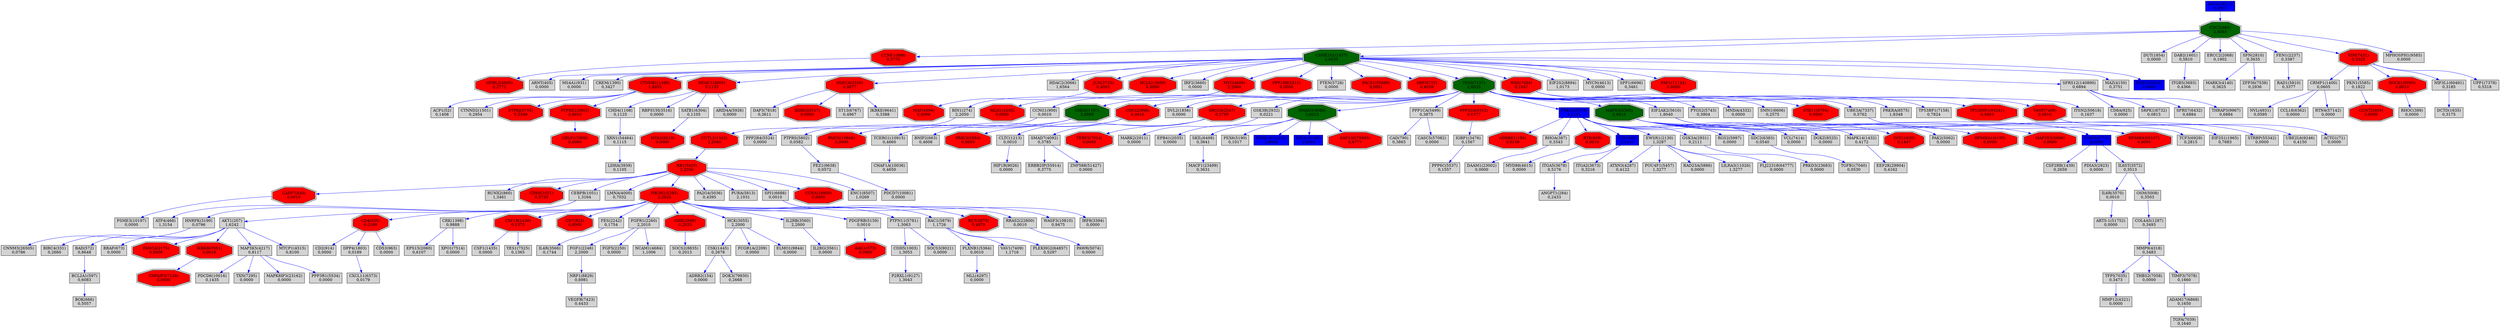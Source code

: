 digraph total_ans {
N_0 [shape = box, style = filled, fillcolor = lightgray, label = "ACTG1(71)\n0,0000"];
N_1 [shape = box, style = filled, fillcolor = lightgray, label = "ADRB2(154)\n0,0000"];
N_2 [shape = doubleoctagon, style = filled, fillcolor = red, label = "ADRBK1(156)\n0,0158"];
N_3 [shape = box, style = filled, fillcolor = lightgray, label = "AKT1(207)\n1,6242"];
N_4 [shape = box, style = filled, fillcolor = lightgray, label = "BIN1(274)\n2,2050"];
N_5 [shape = box, style = filled, fillcolor = lightgray, label = "ANGPT1(284)\n0,2433"];
N_6 [shape = box, style = filled, fillcolor = lightgray, label = "BIRC4(331)\n0,2660"];
N_7 [shape = box, style = filled, fillcolor = lightgray, label = "RHOA(387)\n0,3343"];
N_8 [shape = box, style = filled, fillcolor = lightgray, label = "RHOC(389)\n0,0000"];
N_9 [shape = box, style = filled, fillcolor = lightgray, label = "ARNT(405)\n0,0000"];
N_10 [shape = doubleoctagon, style = filled, fillcolor = red, label = "BAG1(573)\n0,0000"];
N_11 [shape = box, style = filled, fillcolor = lightgray, label = "BAD(572)\n0,8648"];
N_12 [shape = box, style = filled, fillcolor = lightgray, label = "BCL2A1(597)\n0,6083"];
N_13 [shape = box, style = filled, fillcolor = lightgray, label = "BNIP2(663)\n0,4608"];
N_14 [shape = box, style = filled, fillcolor = lightgray, label = "BRAF(673)\n0,0000"];
N_15 [shape = doubleoctagon, style = filled, fillcolor = red, label = "BTK(695)\n0,0010"];
N_16 [shape = box, style = filled, fillcolor = lightgray, label = "CAD(790)\n0,3865"];
N_17 [shape = doubleoctagon, style = filled, fillcolor = red, label = "CASP7(840)\n0,0010"];
N_18 [shape = box, style = filled, fillcolor = lightgray, label = "RUNX2(860)\n1,3461"];
N_19 [shape = box, style = filled, fillcolor = lightgray, label = "CD2(914)\n0,0000"];
N_20 [shape = doubleoctagon, style = filled, fillcolor = red, label = "CD4(920)\n0,0199"];
N_21 [shape = box, style = filled, fillcolor = lightgray, label = "CD8A(925)\n0,0000"];
N_22 [shape = box, style = filled, fillcolor = blue, label = "CD9(928)\n2,2141"];
N_23 [shape = box, style = filled, fillcolor = lightgray, label = "MS4A1(931)\n0,0000"];
N_24 [shape = doubleoctagon, style = filled, fillcolor = red, label = "CCNE1(898)\n0,5770"];
N_25 [shape = doubleoctagon, style = filled, fillcolor = darkgreen, label = "CDC2(983)\n2,6045"];
N_26 [shape = box, style = filled, fillcolor = lightgray, label = "CCNG1(900)\n0,0010"];
N_27 [shape = doubleoctagon, style = filled, fillcolor = red, label = "CDK6(1021)\n0,5735"];
N_28 [shape = doubleoctagon, style = filled, fillcolor = red, label = "CCNT2(905)\n0,0000"];
N_29 [shape = box, style = filled, fillcolor = lightgray, label = "CEBPB(1051)\n1,3164"];
N_30 [shape = box, style = filled, fillcolor = lightgray, label = "ATF4(468)\n1,3154"];
N_31 [shape = doubleoctagon, style = filled, fillcolor = darkgreen, label = "CHD3(1107)\n2,6005"];
N_32 [shape = box, style = filled, fillcolor = lightgray, label = "CLTC(1213)\n0,0010"];
N_33 [shape = box, style = filled, fillcolor = lightgray, label = "CREM(1390)\n0,3427"];
N_34 [shape = box, style = filled, fillcolor = lightgray, label = "CRK(1398)\n0,9888"];
N_35 [shape = box, style = filled, fillcolor = lightgray, label = "CSF1(1435)\n0,0000"];
N_36 [shape = doubleoctagon, style = filled, fillcolor = red, label = "CSF1R(1436)\n0,1375"];
N_37 [shape = box, style = filled, fillcolor = lightgray, label = "CSF2RB(1439)\n0,2659"];
N_38 [shape = box, style = filled, fillcolor = lightgray, label = "CSK(1445)\n0,2678"];
N_39 [shape = box, style = filled, fillcolor = lightgray, label = "CDH5(1003)\n1,3053"];
N_40 [shape = doubleoctagon, style = filled, fillcolor = darkgreen, label = "CSNK2A1(1457)\n2,6035"];
N_41 [shape = box, style = filled, fillcolor = lightgray, label = "MAPK14(1432)\n0,4172"];
N_42 [shape = doubleoctagon, style = filled, fillcolor = red, label = "CDC42(998)\n0,4618"];
N_43 [shape = box, style = filled, fillcolor = lightgray, label = "ACP1(52)\n0,1408"];
N_44 [shape = doubleoctagon, style = filled, fillcolor = red, label = "CTNNB1(1499)\n1,4935"];
N_45 [shape = box, style = filled, fillcolor = lightgray, label = "CTNND2(1501)\n0,2954"];
N_46 [shape = doubleoctagon, style = filled, fillcolor = red, label = "CD7(924)\n0,0000"];
N_47 [shape = box, style = filled, fillcolor = lightgray, label = "COL4A5(1287)\n0,3493"];
N_48 [shape = box, style = filled, fillcolor = lightgray, label = "DCTD(1635)\n0,3175"];
N_49 [shape = box, style = filled, fillcolor = lightgray, label = "DPP4(1803)\n0,0189"];
N_50 [shape = box, style = filled, fillcolor = lightgray, label = "CRMP1(1400)\n0,0605"];
N_51 [shape = box, style = filled, fillcolor = lightgray, label = "DUT(1854)\n0,0000"];
N_52 [shape = box, style = filled, fillcolor = lightgray, label = "DVL2(1856)\n0,0000"];
N_53 [shape = box, style = filled, fillcolor = lightgray, label = "DAB2(1601)\n0,5810"];
N_54 [shape = box, style = filled, fillcolor = lightgray, label = "EIF2S1(1965)\n0,7683"];
N_55 [shape = box, style = filled, fillcolor = lightgray, label = "CHD4(1108)\n0,1125"];
N_56 [shape = box, style = filled, fillcolor = lightgray, label = "EPB41(2035)\n0,0000"];
N_57 [shape = box, style = filled, fillcolor = lightgray, label = "EPS15(2060)\n0,6107"];
N_58 [shape = box, style = filled, fillcolor = lightgray, label = "ERCC2(2068)\n0,1902"];
N_59 [shape = box, style = filled, fillcolor = lightgray, label = "EWSR1(2130)\n1,3287"];
N_60 [shape = doubleoctagon, style = filled, fillcolor = red, label = "FANCA(2175)\n0,0000"];
N_61 [shape = box, style = filled, fillcolor = lightgray, label = "FCGR1A(2209)\n0,0000"];
N_62 [shape = box, style = filled, fillcolor = lightgray, label = "FES(2242)\n0,1754"];
N_63 [shape = box, style = filled, fillcolor = lightgray, label = "FGF1(2246)\n2,2000"];
N_64 [shape = box, style = filled, fillcolor = lightgray, label = "FGFR1(2260)\n2,2010"];
N_65 [shape = box, style = filled, fillcolor = lightgray, label = "FGF5(2250)\n0,0000"];
N_66 [shape = doubleoctagon, style = filled, fillcolor = red, label = "XRCC6(2547)\n0,3795"];
N_67 [shape = box, style = filled, fillcolor = lightgray, label = "CD53(963)\n0,0000"];
N_68 [shape = doubleoctagon, style = filled, fillcolor = red, label = "GHR(2690)\n0,2023"];
N_69 [shape = box, style = filled, fillcolor = lightgray, label = "SFN(2810)\n0,3635"];
N_70 [shape = box, style = filled, fillcolor = lightgray, label = "MARK2(2011)\n0,0000"];
N_71 [shape = box, style = filled, fillcolor = lightgray, label = "GSK3B(2932)\n0,0221"];
N_72 [shape = box, style = filled, fillcolor = lightgray, label = "PDIA3(2923)\n0,0000"];
N_73 [shape = box, style = filled, fillcolor = lightgray, label = "HCK(3055)\n2,2000"];
N_74 [shape = doubleoctagon, style = filled, fillcolor = red, label = "HDAC1(3065)\n0,1135"];
N_75 [shape = doubleoctagon, style = filled, fillcolor = red, label = "CUTL1(1523)\n2,2040"];
N_76 [shape = box, style = filled, fillcolor = lightgray, label = "FEN1(2237)\n0,3387"];
N_77 [shape = box, style = filled, fillcolor = lightgray, label = "HNRPK(3190)\n0,0796"];
N_78 [shape = box, style = filled, fillcolor = lightgray, label = "GSK3A(2931)\n0,2111"];
N_79 [shape = doubleoctagon, style = filled, fillcolor = red, label = "HSPCA(3320)\n0,4977"];
N_80 [shape = box, style = filled, fillcolor = lightgray, label = "HDAC2(3066)\n1,6564"];
N_81 [shape = doubleoctagon, style = filled, fillcolor = red, label = "IKBKB(3551)\n0,0010"];
N_82 [shape = box, style = filled, fillcolor = lightgray, label = "IL2RB(3560)\n2,2000"];
N_83 [shape = box, style = filled, fillcolor = lightgray, label = "IL2RG(3561)\n0,0000"];
N_84 [shape = box, style = filled, fillcolor = lightgray, label = "IL6R(3570)\n0,0010"];
N_85 [shape = box, style = filled, fillcolor = lightgray, label = "IL6ST(3572)\n0,3513"];
N_86 [shape = box, style = filled, fillcolor = lightgray, label = "IL4R(3566)\n0,1744"];
N_87 [shape = box, style = filled, fillcolor = lightgray, label = "IRF8(3394)\n0,0000"];
N_88 [shape = box, style = filled, fillcolor = lightgray, label = "ITGA5(3678)\n0,5176"];
N_89 [shape = box, style = filled, fillcolor = lightgray, label = "ITGA2(3673)\n0,3216"];
N_90 [shape = box, style = filled, fillcolor = lightgray, label = "ITGB5(3693)\n0,4366"];
N_91 [shape = doubleoctagon, style = filled, fillcolor = red, label = "JUN(3725)\n0,4501"];
N_92 [shape = box, style = filled, fillcolor = lightgray, label = "LDHA(3939)\n0,1105"];
N_93 [shape = box, style = filled, fillcolor = lightgray, label = "LMNA(4000)\n0,7032"];
N_94 [shape = doubleoctagon, style = filled, fillcolor = red, label = "HCLS1(3059)\n0,0000"];
N_95 [shape = doubleoctagon, style = filled, fillcolor = darkgreen, label = "SMAD3(4088)\n2,6015"];
N_96 [shape = box, style = filled, fillcolor = lightgray, label = "SMAD7(4092)\n0,3785"];
N_97 [shape = doubleoctagon, style = filled, fillcolor = red, label = "MAF(4094)\n0,0000"];
N_98 [shape = doubleoctagon, style = filled, fillcolor = red, label = "DCC(1630)\n0,1447"];
N_99 [shape = box, style = filled, fillcolor = lightgray, label = "BOK(666)\n0,5057"];
N_100 [shape = box, style = filled, fillcolor = lightgray, label = "MAP3K5(4217)\n0,8117"];
N_101 [shape = box, style = filled, fillcolor = lightgray, label = "IGBP1(3476)\n0,1567"];
N_102 [shape = box, style = filled, fillcolor = lightgray, label = "MLL(4297)\n0,0000"];
N_103 [shape = box, style = filled, fillcolor = lightgray, label = "MMP9(4318)\n0,3483"];
N_104 [shape = doubleoctagon, style = filled, fillcolor = red, label = "MLH1(4292)\n0,0000"];
N_105 [shape = doubleoctagon, style = filled, fillcolor = red, label = "MYBL2(4605)\n0,2772"];
N_106 [shape = box, style = filled, fillcolor = lightgray, label = "MYD88(4615)\n0,0000"];
N_107 [shape = box, style = filled, fillcolor = lightgray, label = "NCAM1(4684)\n1,1006"];
N_108 [shape = box, style = filled, fillcolor = lightgray, label = "IRF2(3660)\n0,0000"];
N_109 [shape = doubleoctagon, style = filled, fillcolor = red, label = "MYC(4609)\n2,2060"];
N_110 [shape = box, style = filled, fillcolor = lightgray, label = "RBPSUH(3516)\n0,0000"];
N_111 [shape = box, style = filled, fillcolor = lightgray, label = "PAK2(5062)\n0,0000"];
N_112 [shape = box, style = filled, fillcolor = lightgray, label = "PAWR(5074)\n0,0000"];
N_113 [shape = box, style = filled, fillcolor = lightgray, label = "PDGFRB(5159)\n0,0010"];
N_114 [shape = doubleoctagon, style = filled, fillcolor = red, label = "PIK3R1(5295)\n2,2020"];
N_115 [shape = box, style = filled, fillcolor = lightgray, label = "MARK3(4140)\n0,3625"];
N_116 [shape = box, style = filled, fillcolor = lightgray, label = "MMP12(4321)\n0,0000"];
N_117 [shape = box, style = filled, fillcolor = lightgray, label = "PPP1CA(5499)\n0,3875"];
N_118 [shape = doubleoctagon, style = filled, fillcolor = red, label = "PPP2CA(5515)\n0,1577"];
N_119 [shape = doubleoctagon, style = filled, fillcolor = red, label = "PPP1R8(5511)\n0,0000"];
N_120 [shape = box, style = filled, fillcolor = blue, label = "PRKCA(5578)\n2,2151"];
N_121 [shape = box, style = filled, fillcolor = lightgray, label = "PA2G4(5036)\n0,4395"];
N_122 [shape = box, style = filled, fillcolor = lightgray, label = "PKN1(5585)\n0,1822"];
N_123 [shape = doubleoctagon, style = filled, fillcolor = darkgreen, label = "MAPK3(5595)\n2,6015"];
N_124 [shape = doubleoctagon, style = filled, fillcolor = red, label = "PRKCI(5584)\n0,0000"];
N_125 [shape = box, style = filled, fillcolor = lightgray, label = "EIF2AK2(5610)\n1,8040"];
N_126 [shape = box, style = filled, fillcolor = lightgray, label = "ATXN3(4287)\n0,4122"];
N_127 [shape = box, style = filled, fillcolor = lightgray, label = "PTGS2(5743)\n0,3904"];
N_128 [shape = doubleoctagon, style = filled, fillcolor = red, label = "GRLF1(2909)\n0,0000"];
N_129 [shape = box, style = filled, fillcolor = lightgray, label = "PURA(5813)\n2,1031"];
N_130 [shape = box, style = filled, fillcolor = lightgray, label = "PTPN11(5781)\n1,3063"];
N_131 [shape = box, style = filled, fillcolor = lightgray, label = "PTEN(5728)\n0,0000"];
N_132 [shape = box, style = filled, fillcolor = lightgray, label = "RAC1(5879)\n1,1726"];
N_133 [shape = box, style = filled, fillcolor = lightgray, label = "PLXNB1(5364)\n0,0010"];
N_134 [shape = box, style = filled, fillcolor = lightgray, label = "RAD1(5810)\n0,3377"];
N_135 [shape = doubleoctagon, style = filled, fillcolor = red, label = "RB1(5925)\n2,2030"];
N_136 [shape = box, style = filled, fillcolor = lightgray, label = "MNDA(4332)\n0,0000"];
N_137 [shape = doubleoctagon, style = filled, fillcolor = red, label = "RET(5979)\n0,4979"];
N_138 [shape = box, style = filled, fillcolor = lightgray, label = "POU4F1(5457)\n1,3277"];
N_139 [shape = doubleoctagon, style = filled, fillcolor = red, label = "ROCK1(6093)\n0,0010"];
N_140 [shape = box, style = filled, fillcolor = lightgray, label = "NVL(4931)\n0,0595"];
N_141 [shape = box, style = filled, fillcolor = lightgray, label = "RAD23A(5886)\n0,0000"];
N_142 [shape = doubleoctagon, style = filled, fillcolor = red, label = "RPS6KA1(6195)\n0,0000"];
N_143 [shape = doubleoctagon, style = filled, fillcolor = red, label = "MAP2K3(5606)\n0,0000"];
N_144 [shape = box, style = filled, fillcolor = lightgray, label = "SATB1(6304)\n0,1105"];
N_145 [shape = box, style = filled, fillcolor = lightgray, label = "RGS2(5997)\n0,0000"];
N_146 [shape = doubleoctagon, style = filled, fillcolor = red, label = "PACS1(55690)\n0,0001"];
N_147 [shape = doubleoctagon, style = filled, fillcolor = red, label = "PTPRJ(5795)\n0,2349"];
N_148 [shape = box, style = filled, fillcolor = lightgray, label = "SDC2(6383)\n0,0540"];
N_149 [shape = box, style = filled, fillcolor = lightgray, label = "SKIL(6498)\n0,3641"];
N_150 [shape = box, style = filled, fillcolor = lightgray, label = "SMN1(6606)\n0,2575"];
N_151 [shape = box, style = filled, fillcolor = lightgray, label = "SPI1(6688)\n0,0010"];
N_152 [shape = doubleoctagon, style = filled, fillcolor = red, label = "SRF(6722)\n0,4059"];
N_153 [shape = box, style = filled, fillcolor = lightgray, label = "SRPK1(6732)\n0,0815"];
N_154 [shape = box, style = filled, fillcolor = blue, label = "STAT3(6774)\n2,6005"];
N_155 [shape = doubleoctagon, style = filled, fillcolor = red, label = "RPS6KA3(6197)\n0,0000"];
N_156 [shape = doubleoctagon, style = filled, fillcolor = red, label = "STK11(6794)\n0,0000"];
N_157 [shape = box, style = filled, fillcolor = lightgray, label = "TCF3(6929)\n0,2815"];
N_158 [shape = doubleoctagon, style = filled, fillcolor = red, label = "TERF2(7014)\n0,0000"];
N_159 [shape = box, style = filled, fillcolor = lightgray, label = "ADAM17(6868)\n0,1650"];
N_160 [shape = box, style = filled, fillcolor = lightgray, label = "TGFA(7039)\n0,1640"];
N_161 [shape = box, style = filled, fillcolor = lightgray, label = "TGFB1(7040)\n0,0530"];
N_162 [shape = box, style = filled, fillcolor = lightgray, label = "TFPI(7035)\n0,3473"];
N_163 [shape = box, style = filled, fillcolor = lightgray, label = "THBS2(7058)\n0,0000"];
N_164 [shape = box, style = filled, fillcolor = lightgray, label = "CCL18(6362)\n0,0000"];
N_165 [shape = doubleoctagon, style = filled, fillcolor = red, label = "TNFAIP3(7128)\n0,0000"];
N_166 [shape = doubleoctagon, style = filled, fillcolor = darkgreen, label = "TP53(7157)\n2,6025"];
N_167 [shape = box, style = filled, fillcolor = lightgray, label = "UBE3A(7337)\n0,5762"];
N_168 [shape = doubleoctagon, style = filled, fillcolor = red, label = "VASP(7408)\n0,0010"];
N_169 [shape = box, style = filled, fillcolor = lightgray, label = "VEGFB(7423)\n0,4433"];
N_170 [shape = doubleoctagon, style = filled, fillcolor = red, label = "VIM(7431)\n0,5328"];
N_171 [shape = doubleoctagon, style = filled, fillcolor = red, label = "WAS(7454)\n0,1647"];
N_172 [shape = box, style = filled, fillcolor = lightgray, label = "XPO1(7514)\n0,0000"];
N_173 [shape = box, style = filled, fillcolor = lightgray, label = "VAV1(7409)\n1,1716"];
N_174 [shape = box, style = filled, fillcolor = lightgray, label = "YES1(7525)\n0,1365"];
N_175 [shape = box, style = filled, fillcolor = lightgray, label = "DAP3(7818)\n0,3611"];
N_176 [shape = box, style = filled, fillcolor = lightgray, label = "ZFP36(7538)\n0,2936"];
N_177 [shape = box, style = filled, fillcolor = lightgray, label = "SFRS7(6432)\n0,6884"];
N_178 [shape = box, style = filled, fillcolor = lightgray, label = "VCL(7414)\n0,0000"];
N_179 [shape = box, style = filled, fillcolor = lightgray, label = "PTPRS(5802)\n0,0582"];
N_180 [shape = doubleoctagon, style = filled, fillcolor = red, label = "IKBKG(8517)\n0,0000"];
N_181 [shape = box, style = filled, fillcolor = lightgray, label = "PRKRA(8575)\n1,8348"];
N_182 [shape = box, style = filled, fillcolor = lightgray, label = "NRP1(8829)\n0,6981"];
N_183 [shape = box, style = filled, fillcolor = lightgray, label = "ARID4A(5926)\n0,0000"];
N_184 [shape = doubleoctagon, style = filled, fillcolor = red, label = "CCNA1(8900)\n0,0000"];
N_185 [shape = box, style = filled, fillcolor = lightgray, label = "SOCS2(8835)\n0,2013"];
N_186 [shape = box, style = filled, fillcolor = lightgray, label = "EIF2S2(8894)\n1,0173"];
N_187 [shape = box, style = filled, fillcolor = lightgray, label = "MYCN(4613)\n0,0000"];
N_188 [shape = box, style = filled, fillcolor = blue, label = "LATS1(9113)\n6,2913"];
N_189 [shape = box, style = filled, fillcolor = lightgray, label = "OSM(5008)\n0,3503"];
N_190 [shape = box, style = filled, fillcolor = lightgray, label = "SPP1(6696)\n0,3461"];
N_191 [shape = box, style = filled, fillcolor = lightgray, label = "ST13(6767)\n0,4967"];
N_192 [shape = box, style = filled, fillcolor = lightgray, label = "FEZ1(9638)\n0,0572"];
N_193 [shape = box, style = filled, fillcolor = lightgray, label = "TP53BP1(7158)\n0,7824"];
N_194 [shape = box, style = filled, fillcolor = lightgray, label = "UBE2L6(9246)\n0,4150"];
N_195 [shape = box, style = filled, fillcolor = lightgray, label = "IKBKE(9641)\n0,3388"];
N_196 [shape = box, style = filled, fillcolor = lightgray, label = "PDCD6(10016)\n0,1435"];
N_197 [shape = box, style = filled, fillcolor = lightgray, label = "DGKZ(8525)\n0,0000"];
N_198 [shape = box, style = filled, fillcolor = lightgray, label = "CHAF1A(10036)\n0,4650"];
N_199 [shape = box, style = filled, fillcolor = lightgray, label = "PSME3(10197)\n0,0000"];
N_200 [shape = doubleoctagon, style = filled, fillcolor = red, label = "PAICS(10606)\n0,0000"];
N_201 [shape = box, style = filled, fillcolor = lightgray, label = "TXN(7295)\n0,0000"];
N_202 [shape = box, style = filled, fillcolor = lightgray, label = "TCERG1(10915)\n0,4660"];
N_203 [shape = doubleoctagon, style = filled, fillcolor = red, label = "FAF1(11124)\n0,0000"];
N_204 [shape = doubleoctagon, style = filled, fillcolor = red, label = "MTA2(9219)\n0,0000"];
N_205 [shape = box, style = filled, fillcolor = lightgray, label = "MAPK8IP3(23162)\n0,0000"];
N_206 [shape = box, style = filled, fillcolor = lightgray, label = "MACF1(23499)\n0,3631"];
N_207 [shape = doubleoctagon, style = filled, fillcolor = red, label = "PTPRZ1(5803)\n0,0010"];
N_208 [shape = box, style = filled, fillcolor = lightgray, label = "ITSN2(50618)\n0,1637"];
N_209 [shape = box, style = filled, fillcolor = lightgray, label = "RRAS2(22800)\n0,0010"];
N_210 [shape = box, style = filled, fillcolor = lightgray, label = "XRN1(54464)\n0,1115"];
N_211 [shape = box, style = filled, fillcolor = lightgray, label = "PDCD7(10081)\n0,0000"];
N_212 [shape = box, style = filled, fillcolor = lightgray, label = "PEX6(5190)\n0,1017"];
N_213 [shape = box, style = filled, fillcolor = lightgray, label = "ERBB2IP(55914)\n0,3775"];
N_214 [shape = box, style = filled, fillcolor = blue, label = "SFRS16(11129)\n2,6005"];
N_215 [shape = box, style = filled, fillcolor = lightgray, label = "NIF3L1(60491)\n0,3185"];
N_216 [shape = box, style = filled, fillcolor = lightgray, label = "RTN4(57142)\n0,0000"];
N_217 [shape = box, style = filled, fillcolor = lightgray, label = "CASC5(57082)\n0,0000"];
N_218 [shape = box, style = filled, fillcolor = lightgray, label = "THRAP3(9967)\n0,6884"];
N_219 [shape = box, style = filled, fillcolor = lightgray, label = "SFRS12(140890)\n0,6894"];
N_220 [shape = box, style = filled, fillcolor = lightgray, label = "DOK3(79930)\n0,2668"];
N_221 [shape = box, style = filled, fillcolor = lightgray, label = "HIP1R(9026)\n0,0000"];
N_222 [shape = box, style = filled, fillcolor = lightgray, label = "WASF3(10810)\n0,9475"];
N_223 [shape = box, style = filled, fillcolor = lightgray, label = "MTCP1(4515)\n0,8100"];
N_224 [shape = box, style = filled, fillcolor = lightgray, label = "DAAM1(23002)\n0,0000"];
N_225 [shape = box, style = filled, fillcolor = lightgray, label = "PLEKHG2(64857)\n0,5297"];
N_226 [shape = box, style = filled, fillcolor = lightgray, label = "ELMO1(9844)\n0,0000"];
N_227 [shape = box, style = filled, fillcolor = blue, label = "EBI3(10148)\n2,6005"];
N_228 [shape = box, style = filled, fillcolor = lightgray, label = "MPHOSPH1(9585)\n0,0000"];
N_229 [shape = box, style = filled, fillcolor = lightgray, label = "PPP2R4(5524)\n0,0000"];
N_230 [shape = box, style = filled, fillcolor = lightgray, label = "CXCL11(6373)\n0,0179"];
N_231 [shape = box, style = filled, fillcolor = lightgray, label = "SOCS3(9021)\n0,0000"];
N_232 [shape = box, style = filled, fillcolor = lightgray, label = "P2RXL1(9127)\n1,3043"];
N_233 [shape = box, style = filled, fillcolor = lightgray, label = "MAZ(4150)\n0,3751"];
N_234 [shape = box, style = filled, fillcolor = blue, label = "BDP1(55814)\n2,6005"];
N_235 [shape = box, style = filled, fillcolor = lightgray, label = "EEF2K(29904)\n0,4162"];
N_236 [shape = box, style = filled, fillcolor = lightgray, label = "LILRA3(11026)\n1,3277"];
N_237 [shape = box, style = filled, fillcolor = lightgray, label = "FLJ22318(64777)\n0,0000"];
N_238 [shape = box, style = filled, fillcolor = lightgray, label = "PPP3R1(5534)\n0,0000"];
N_239 [shape = box, style = filled, fillcolor = lightgray, label = "CNNM3(26505)\n0,0786"];
N_240 [shape = box, style = filled, fillcolor = lightgray, label = "PRKD3(23683)\n0,0000"];
N_241 [shape = box, style = filled, fillcolor = lightgray, label = "ARTS-1(51752)\n0,0000"];
N_242 [shape = box, style = filled, fillcolor = lightgray, label = "TIMP3(7078)\n0,1660"];
N_243 [shape = doubleoctagon, style = filled, fillcolor = red, label = "SAP130(79595)\n0,6777"];
N_244 [shape = box, style = filled, fillcolor = lightgray, label = "ZNF588(51427)\n0,0000"];
N_245 [shape = box, style = filled, fillcolor = lightgray, label = "PPP6C(5537)\n0,1557"];
N_246 [shape = box, style = filled, fillcolor = lightgray, label = "STRBP(55342)\n0,0000"];
N_247 [shape = box, style = filled, fillcolor = lightgray, label = "ENC1(8507)\n1,0269"];
N_248 [shape = doubleoctagon, style = filled, fillcolor = red, label = "TP53INP1(94241)\n0,3493"];
N_249 [shape = box, style = filled, fillcolor = lightgray, label = "UPP1(7378)\n0,5318"];
N_3 -> N_6 [ color = blue ];
N_3 -> N_11 [ color = blue ];
N_11 -> N_12 [ color = blue ];
N_3 -> N_14 [ color = blue ];
N_20 -> N_19 [ color = blue ];
N_25 -> N_24 [ color = blue ];
N_29 -> N_30 [ color = blue ];
N_36 -> N_35 [ color = blue ];
N_38 -> N_1 [ color = blue ];
N_40 -> N_9 [ color = blue ];
N_40 -> N_23 [ color = blue ];
N_25 -> N_40 [ color = blue ];
N_40 -> N_33 [ color = blue ];
N_42 -> N_13 [ color = blue ];
N_40 -> N_44 [ color = blue ];
N_44 -> N_43 [ color = blue ];
N_44 -> N_45 [ color = blue ];
N_20 -> N_49 [ color = blue ];
N_25 -> N_51 [ color = blue ];
N_25 -> N_53 [ color = blue ];
N_34 -> N_57 [ color = blue ];
N_25 -> N_58 [ color = blue ];
N_3 -> N_60 [ color = blue ];
N_64 -> N_63 [ color = blue ];
N_64 -> N_65 [ color = blue ];
N_66 -> N_32 [ color = blue ];
N_20 -> N_67 [ color = blue ];
N_25 -> N_69 [ color = blue ];
N_71 -> N_70 [ color = blue ];
N_73 -> N_38 [ color = blue ];
N_73 -> N_61 [ color = blue ];
N_40 -> N_74 [ color = blue ];
N_74 -> N_55 [ color = blue ];
N_4 -> N_75 [ color = blue ];
N_25 -> N_76 [ color = blue ];
N_29 -> N_77 [ color = blue ];
N_40 -> N_79 [ color = blue ];
N_40 -> N_80 [ color = blue ];
N_3 -> N_81 [ color = blue ];
N_82 -> N_83 [ color = blue ];
N_85 -> N_84 [ color = blue ];
N_62 -> N_86 [ color = blue ];
N_88 -> N_5 [ color = blue ];
N_22 -> N_88 [ color = blue ];
N_22 -> N_89 [ color = blue ];
N_53 -> N_90 [ color = blue ];
N_40 -> N_91 [ color = blue ];
N_40 -> N_94 [ color = blue ];
N_95 -> N_56 [ color = blue ];
N_66 -> N_96 [ color = blue ];
N_91 -> N_97 [ color = blue ];
N_12 -> N_99 [ color = blue ];
N_3 -> N_100 [ color = blue ];
N_47 -> N_103 [ color = blue ];
N_24 -> N_105 [ color = blue ];
N_15 -> N_106 [ color = blue ];
N_64 -> N_107 [ color = blue ];
N_40 -> N_108 [ color = blue ];
N_109 -> N_4 [ color = blue ];
N_40 -> N_109 [ color = blue ];
N_109 -> N_104 [ color = blue ];
N_74 -> N_110 [ color = blue ];
N_113 -> N_10 [ color = blue ];
N_114 -> N_3 [ color = blue ];
N_114 -> N_20 [ color = blue ];
N_114 -> N_34 [ color = blue ];
N_114 -> N_36 [ color = blue ];
N_114 -> N_46 [ color = blue ];
N_114 -> N_62 [ color = blue ];
N_114 -> N_64 [ color = blue ];
N_114 -> N_68 [ color = blue ];
N_114 -> N_73 [ color = blue ];
N_114 -> N_82 [ color = blue ];
N_114 -> N_113 [ color = blue ];
N_69 -> N_115 [ color = blue ];
N_117 -> N_16 [ color = blue ];
N_118 -> N_101 [ color = blue ];
N_40 -> N_119 [ color = blue ];
N_120 -> N_2 [ color = blue ];
N_120 -> N_7 [ color = blue ];
N_120 -> N_15 [ color = blue ];
N_120 -> N_22 [ color = blue ];
N_120 -> N_59 [ color = blue ];
N_120 -> N_78 [ color = blue ];
N_122 -> N_28 [ color = blue ];
N_123 -> N_41 [ color = blue ];
N_123 -> N_98 [ color = blue ];
N_123 -> N_111 [ color = blue ];
N_42 -> N_124 [ color = blue ];
N_125 -> N_54 [ color = blue ];
N_59 -> N_126 [ color = blue ];
N_130 -> N_39 [ color = blue ];
N_114 -> N_130 [ color = blue ];
N_40 -> N_131 [ color = blue ];
N_114 -> N_132 [ color = blue ];
N_133 -> N_102 [ color = blue ];
N_132 -> N_133 [ color = blue ];
N_76 -> N_134 [ color = blue ];
N_135 -> N_17 [ color = blue ];
N_135 -> N_18 [ color = blue ];
N_135 -> N_27 [ color = blue ];
N_135 -> N_29 [ color = blue ];
N_75 -> N_135 [ color = blue ];
N_135 -> N_93 [ color = blue ];
N_135 -> N_114 [ color = blue ];
N_135 -> N_121 [ color = blue ];
N_135 -> N_129 [ color = blue ];
N_114 -> N_137 [ color = blue ];
N_59 -> N_138 [ color = blue ];
N_139 -> N_8 [ color = blue ];
N_50 -> N_140 [ color = blue ];
N_59 -> N_141 [ color = blue ];
N_123 -> N_142 [ color = blue ];
N_123 -> N_143 [ color = blue ];
N_74 -> N_144 [ color = blue ];
N_120 -> N_145 [ color = blue ];
N_40 -> N_146 [ color = blue ];
N_44 -> N_147 [ color = blue ];
N_120 -> N_148 [ color = blue ];
N_95 -> N_149 [ color = blue ];
N_151 -> N_87 [ color = blue ];
N_135 -> N_151 [ color = blue ];
N_40 -> N_152 [ color = blue ];
N_154 -> N_37 [ color = blue ];
N_154 -> N_72 [ color = blue ];
N_154 -> N_85 [ color = blue ];
N_123 -> N_154 [ color = blue ];
N_123 -> N_155 [ color = blue ];
N_123 -> N_157 [ color = blue ];
N_66 -> N_158 [ color = blue ];
N_159 -> N_160 [ color = blue ];
N_148 -> N_161 [ color = blue ];
N_103 -> N_162 [ color = blue ];
N_162 -> N_116 [ color = blue ];
N_103 -> N_163 [ color = blue ];
N_50 -> N_164 [ color = blue ];
N_81 -> N_165 [ color = blue ];
N_166 -> N_26 [ color = blue ];
N_166 -> N_31 [ color = blue ];
N_40 -> N_166 [ color = blue ];
N_166 -> N_42 [ color = blue ];
N_166 -> N_52 [ color = blue ];
N_166 -> N_66 [ color = blue ];
N_166 -> N_71 [ color = blue ];
N_166 -> N_95 [ color = blue ];
N_166 -> N_117 [ color = blue ];
N_166 -> N_118 [ color = blue ];
N_166 -> N_120 [ color = blue ];
N_166 -> N_123 [ color = blue ];
N_166 -> N_125 [ color = blue ];
N_166 -> N_127 [ color = blue ];
N_166 -> N_136 [ color = blue ];
N_166 -> N_150 [ color = blue ];
N_166 -> N_156 [ color = blue ];
N_166 -> N_167 [ color = blue ];
N_168 -> N_0 [ color = blue ];
N_25 -> N_170 [ color = blue ];
N_170 -> N_50 [ color = blue ];
N_170 -> N_122 [ color = blue ];
N_170 -> N_139 [ color = blue ];
N_40 -> N_171 [ color = blue ];
N_171 -> N_168 [ color = blue ];
N_34 -> N_172 [ color = blue ];
N_132 -> N_173 [ color = blue ];
N_36 -> N_174 [ color = blue ];
N_79 -> N_175 [ color = blue ];
N_69 -> N_176 [ color = blue ];
N_120 -> N_178 [ color = blue ];
N_31 -> N_179 [ color = blue ];
N_79 -> N_180 [ color = blue ];
N_166 -> N_181 [ color = blue ];
N_63 -> N_182 [ color = blue ];
N_182 -> N_169 [ color = blue ];
N_74 -> N_183 [ color = blue ];
N_135 -> N_184 [ color = blue ];
N_68 -> N_185 [ color = blue ];
N_40 -> N_186 [ color = blue ];
N_40 -> N_187 [ color = blue ];
N_188 -> N_25 [ color = blue ];
N_189 -> N_47 [ color = blue ];
N_85 -> N_189 [ color = blue ];
N_40 -> N_190 [ color = blue ];
N_79 -> N_191 [ color = blue ];
N_179 -> N_192 [ color = blue ];
N_166 -> N_193 [ color = blue ];
N_167 -> N_194 [ color = blue ];
N_79 -> N_195 [ color = blue ];
N_100 -> N_196 [ color = blue ];
N_120 -> N_197 [ color = blue ];
N_17 -> N_199 [ color = blue ];
N_31 -> N_200 [ color = blue ];
N_100 -> N_201 [ color = blue ];
N_31 -> N_202 [ color = blue ];
N_202 -> N_198 [ color = blue ];
N_40 -> N_203 [ color = blue ];
N_144 -> N_204 [ color = blue ];
N_100 -> N_205 [ color = blue ];
N_149 -> N_206 [ color = blue ];
N_44 -> N_207 [ color = blue ];
N_207 -> N_128 [ color = blue ];
N_171 -> N_208 [ color = blue ];
N_209 -> N_112 [ color = blue ];
N_114 -> N_209 [ color = blue ];
N_55 -> N_210 [ color = blue ];
N_210 -> N_92 [ color = blue ];
N_192 -> N_211 [ color = blue ];
N_95 -> N_212 [ color = blue ];
N_96 -> N_213 [ color = blue ];
N_95 -> N_214 [ color = blue ];
N_215 -> N_48 [ color = blue ];
N_170 -> N_215 [ color = blue ];
N_50 -> N_216 [ color = blue ];
N_117 -> N_217 [ color = blue ];
N_219 -> N_21 [ color = blue ];
N_40 -> N_219 [ color = blue ];
N_219 -> N_153 [ color = blue ];
N_219 -> N_177 [ color = blue ];
N_219 -> N_218 [ color = blue ];
N_38 -> N_220 [ color = blue ];
N_32 -> N_221 [ color = blue ];
N_114 -> N_222 [ color = blue ];
N_3 -> N_223 [ color = blue ];
N_7 -> N_224 [ color = blue ];
N_132 -> N_225 [ color = blue ];
N_73 -> N_226 [ color = blue ];
N_95 -> N_227 [ color = blue ];
N_25 -> N_228 [ color = blue ];
N_26 -> N_229 [ color = blue ];
N_49 -> N_230 [ color = blue ];
N_130 -> N_231 [ color = blue ];
N_39 -> N_232 [ color = blue ];
N_40 -> N_233 [ color = blue ];
N_40 -> N_234 [ color = blue ];
N_41 -> N_235 [ color = blue ];
N_59 -> N_236 [ color = blue ];
N_59 -> N_237 [ color = blue ];
N_100 -> N_238 [ color = blue ];
N_77 -> N_239 [ color = blue ];
N_78 -> N_240 [ color = blue ];
N_84 -> N_241 [ color = blue ];
N_103 -> N_242 [ color = blue ];
N_242 -> N_159 [ color = blue ];
N_95 -> N_243 [ color = blue ];
N_96 -> N_244 [ color = blue ];
N_101 -> N_245 [ color = blue ];
N_125 -> N_246 [ color = blue ];
N_135 -> N_247 [ color = blue ];
N_166 -> N_248 [ color = blue ];
N_170 -> N_249 [ color = blue ];
}
